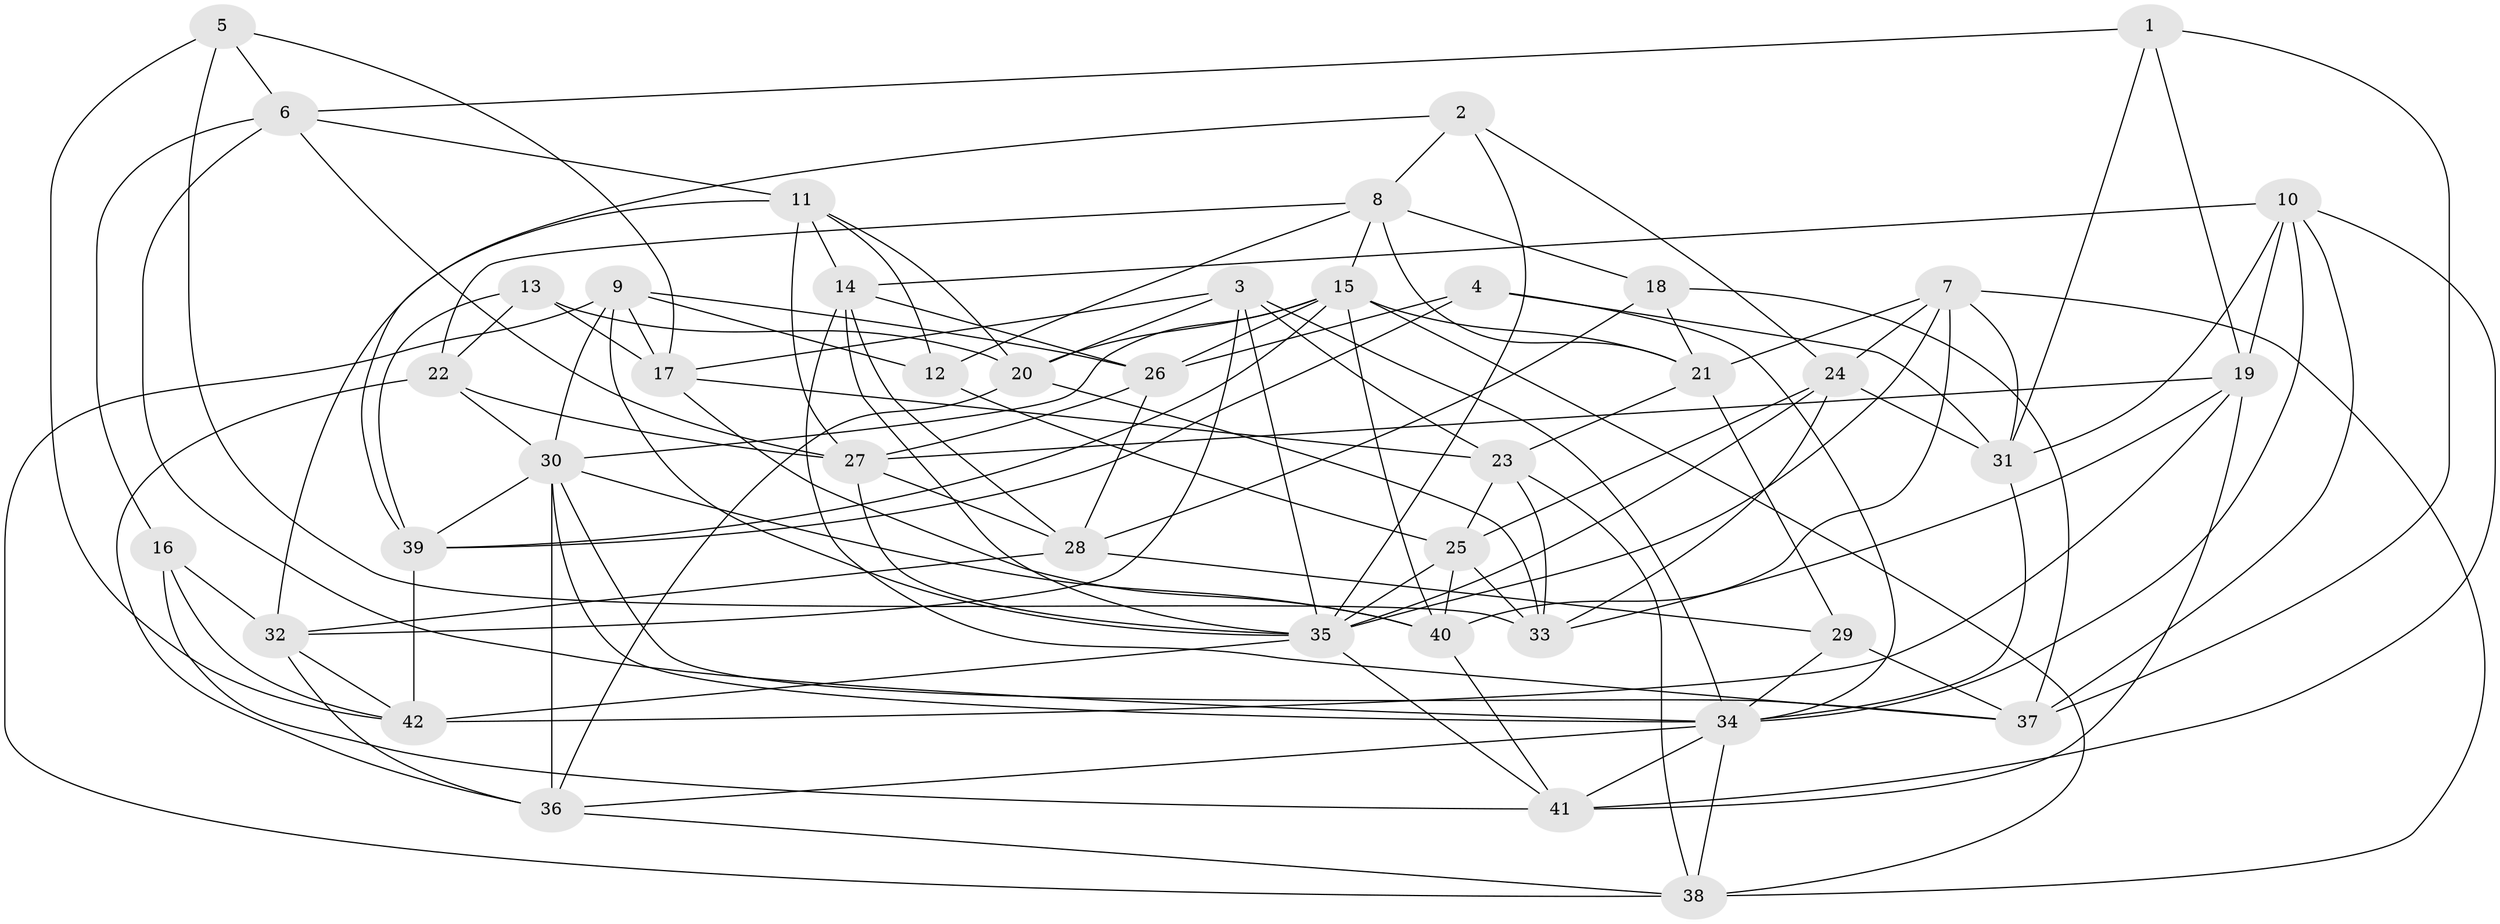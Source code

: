 // original degree distribution, {4: 1.0}
// Generated by graph-tools (version 1.1) at 2025/50/03/09/25 03:50:46]
// undirected, 42 vertices, 123 edges
graph export_dot {
graph [start="1"]
  node [color=gray90,style=filled];
  1;
  2;
  3;
  4;
  5;
  6;
  7;
  8;
  9;
  10;
  11;
  12;
  13;
  14;
  15;
  16;
  17;
  18;
  19;
  20;
  21;
  22;
  23;
  24;
  25;
  26;
  27;
  28;
  29;
  30;
  31;
  32;
  33;
  34;
  35;
  36;
  37;
  38;
  39;
  40;
  41;
  42;
  1 -- 6 [weight=1.0];
  1 -- 19 [weight=1.0];
  1 -- 31 [weight=1.0];
  1 -- 37 [weight=1.0];
  2 -- 8 [weight=1.0];
  2 -- 24 [weight=1.0];
  2 -- 35 [weight=1.0];
  2 -- 39 [weight=1.0];
  3 -- 17 [weight=1.0];
  3 -- 20 [weight=1.0];
  3 -- 23 [weight=1.0];
  3 -- 32 [weight=1.0];
  3 -- 34 [weight=1.0];
  3 -- 35 [weight=1.0];
  4 -- 26 [weight=1.0];
  4 -- 31 [weight=1.0];
  4 -- 34 [weight=1.0];
  4 -- 39 [weight=1.0];
  5 -- 6 [weight=1.0];
  5 -- 17 [weight=1.0];
  5 -- 33 [weight=1.0];
  5 -- 42 [weight=1.0];
  6 -- 11 [weight=1.0];
  6 -- 16 [weight=1.0];
  6 -- 27 [weight=1.0];
  6 -- 34 [weight=1.0];
  7 -- 21 [weight=1.0];
  7 -- 24 [weight=1.0];
  7 -- 31 [weight=1.0];
  7 -- 35 [weight=1.0];
  7 -- 38 [weight=1.0];
  7 -- 40 [weight=1.0];
  8 -- 12 [weight=1.0];
  8 -- 15 [weight=1.0];
  8 -- 18 [weight=1.0];
  8 -- 21 [weight=1.0];
  8 -- 22 [weight=1.0];
  9 -- 12 [weight=1.0];
  9 -- 17 [weight=1.0];
  9 -- 26 [weight=1.0];
  9 -- 30 [weight=1.0];
  9 -- 35 [weight=1.0];
  9 -- 38 [weight=1.0];
  10 -- 14 [weight=1.0];
  10 -- 19 [weight=1.0];
  10 -- 31 [weight=1.0];
  10 -- 34 [weight=1.0];
  10 -- 37 [weight=1.0];
  10 -- 41 [weight=1.0];
  11 -- 12 [weight=1.0];
  11 -- 14 [weight=1.0];
  11 -- 20 [weight=1.0];
  11 -- 27 [weight=1.0];
  11 -- 32 [weight=1.0];
  12 -- 25 [weight=1.0];
  13 -- 17 [weight=1.0];
  13 -- 20 [weight=1.0];
  13 -- 22 [weight=1.0];
  13 -- 39 [weight=1.0];
  14 -- 26 [weight=1.0];
  14 -- 28 [weight=1.0];
  14 -- 35 [weight=1.0];
  14 -- 37 [weight=1.0];
  15 -- 20 [weight=1.0];
  15 -- 21 [weight=1.0];
  15 -- 26 [weight=1.0];
  15 -- 30 [weight=1.0];
  15 -- 38 [weight=1.0];
  15 -- 39 [weight=1.0];
  15 -- 40 [weight=1.0];
  16 -- 32 [weight=1.0];
  16 -- 41 [weight=1.0];
  16 -- 42 [weight=1.0];
  17 -- 23 [weight=1.0];
  17 -- 40 [weight=1.0];
  18 -- 21 [weight=1.0];
  18 -- 28 [weight=1.0];
  18 -- 37 [weight=1.0];
  19 -- 27 [weight=1.0];
  19 -- 33 [weight=1.0];
  19 -- 41 [weight=1.0];
  19 -- 42 [weight=1.0];
  20 -- 33 [weight=1.0];
  20 -- 36 [weight=1.0];
  21 -- 23 [weight=1.0];
  21 -- 29 [weight=1.0];
  22 -- 27 [weight=2.0];
  22 -- 30 [weight=1.0];
  22 -- 36 [weight=1.0];
  23 -- 25 [weight=1.0];
  23 -- 33 [weight=1.0];
  23 -- 38 [weight=1.0];
  24 -- 25 [weight=1.0];
  24 -- 31 [weight=1.0];
  24 -- 33 [weight=1.0];
  24 -- 35 [weight=1.0];
  25 -- 33 [weight=1.0];
  25 -- 35 [weight=1.0];
  25 -- 40 [weight=1.0];
  26 -- 27 [weight=1.0];
  26 -- 28 [weight=1.0];
  27 -- 28 [weight=1.0];
  27 -- 35 [weight=1.0];
  28 -- 29 [weight=1.0];
  28 -- 32 [weight=1.0];
  29 -- 34 [weight=1.0];
  29 -- 37 [weight=1.0];
  30 -- 34 [weight=1.0];
  30 -- 36 [weight=1.0];
  30 -- 37 [weight=1.0];
  30 -- 39 [weight=1.0];
  30 -- 40 [weight=1.0];
  31 -- 34 [weight=1.0];
  32 -- 36 [weight=1.0];
  32 -- 42 [weight=1.0];
  34 -- 36 [weight=1.0];
  34 -- 38 [weight=1.0];
  34 -- 41 [weight=1.0];
  35 -- 41 [weight=1.0];
  35 -- 42 [weight=1.0];
  36 -- 38 [weight=1.0];
  39 -- 42 [weight=1.0];
  40 -- 41 [weight=1.0];
}
